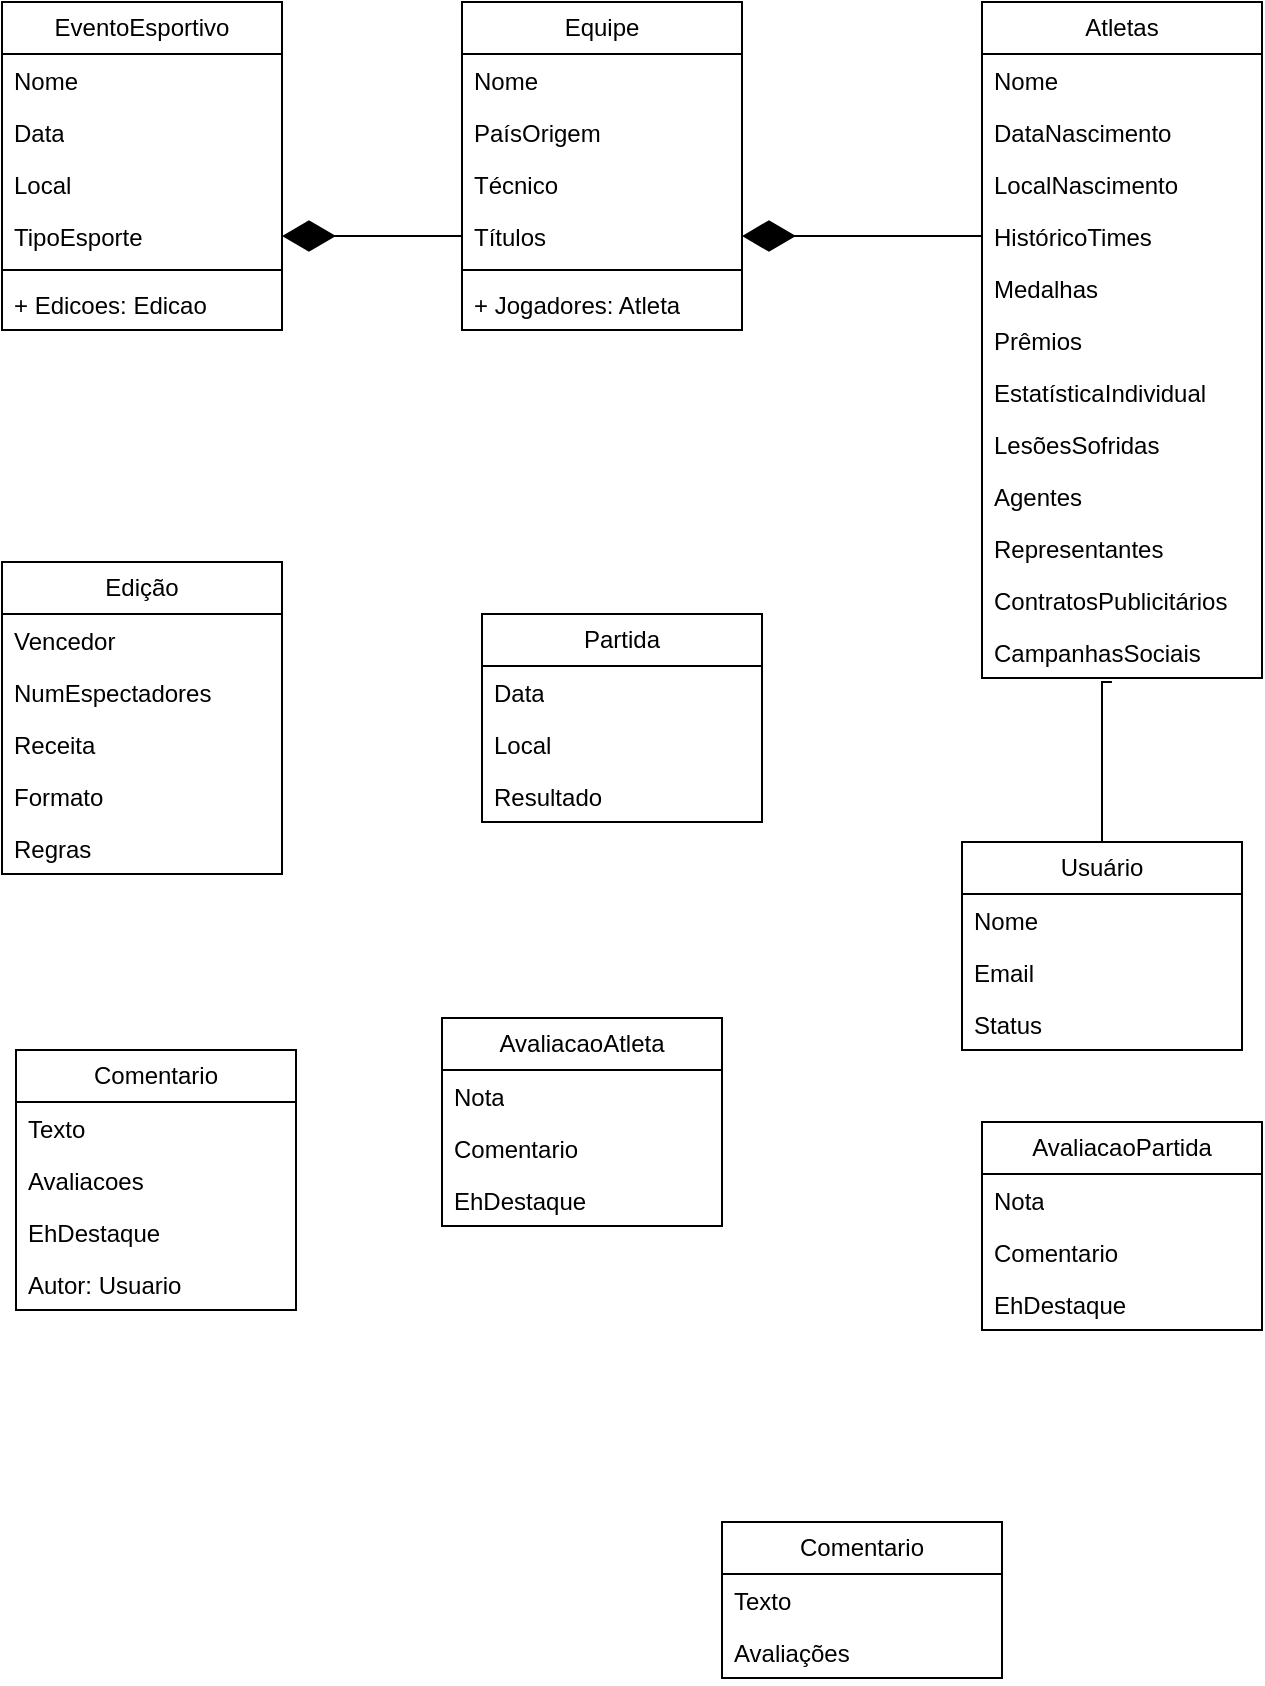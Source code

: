 <mxfile version="26.2.5">
  <diagram name="Página-1" id="J8z2Hz0ix1Q79uqQlnOR">
    <mxGraphModel dx="1293" dy="776" grid="1" gridSize="10" guides="1" tooltips="1" connect="1" arrows="1" fold="1" page="1" pageScale="1" pageWidth="827" pageHeight="1169" math="0" shadow="0">
      <root>
        <mxCell id="0" />
        <mxCell id="1" parent="0" />
        <mxCell id="gSbt8YX9vIqVf56h3UsO-9" value="EventoEsportivo" style="swimlane;fontStyle=0;childLayout=stackLayout;horizontal=1;startSize=26;fillColor=none;horizontalStack=0;resizeParent=1;resizeParentMax=0;resizeLast=0;collapsible=1;marginBottom=0;whiteSpace=wrap;html=1;" vertex="1" parent="1">
          <mxGeometry x="-420" y="200" width="140" height="164" as="geometry" />
        </mxCell>
        <mxCell id="gSbt8YX9vIqVf56h3UsO-10" value="Nome" style="text;strokeColor=none;fillColor=none;align=left;verticalAlign=top;spacingLeft=4;spacingRight=4;overflow=hidden;rotatable=0;points=[[0,0.5],[1,0.5]];portConstraint=eastwest;whiteSpace=wrap;html=1;" vertex="1" parent="gSbt8YX9vIqVf56h3UsO-9">
          <mxGeometry y="26" width="140" height="26" as="geometry" />
        </mxCell>
        <mxCell id="gSbt8YX9vIqVf56h3UsO-11" value="Data" style="text;strokeColor=none;fillColor=none;align=left;verticalAlign=top;spacingLeft=4;spacingRight=4;overflow=hidden;rotatable=0;points=[[0,0.5],[1,0.5]];portConstraint=eastwest;whiteSpace=wrap;html=1;" vertex="1" parent="gSbt8YX9vIqVf56h3UsO-9">
          <mxGeometry y="52" width="140" height="26" as="geometry" />
        </mxCell>
        <mxCell id="gSbt8YX9vIqVf56h3UsO-12" value="Local&lt;div&gt;&lt;br&gt;&lt;/div&gt;" style="text;strokeColor=none;fillColor=none;align=left;verticalAlign=top;spacingLeft=4;spacingRight=4;overflow=hidden;rotatable=0;points=[[0,0.5],[1,0.5]];portConstraint=eastwest;whiteSpace=wrap;html=1;" vertex="1" parent="gSbt8YX9vIqVf56h3UsO-9">
          <mxGeometry y="78" width="140" height="26" as="geometry" />
        </mxCell>
        <mxCell id="gSbt8YX9vIqVf56h3UsO-17" value="TipoEsporte" style="text;strokeColor=none;fillColor=none;align=left;verticalAlign=top;spacingLeft=4;spacingRight=4;overflow=hidden;rotatable=0;points=[[0,0.5],[1,0.5]];portConstraint=eastwest;whiteSpace=wrap;html=1;" vertex="1" parent="gSbt8YX9vIqVf56h3UsO-9">
          <mxGeometry y="104" width="140" height="26" as="geometry" />
        </mxCell>
        <mxCell id="gSbt8YX9vIqVf56h3UsO-70" value="" style="line;strokeWidth=1;fillColor=none;align=left;verticalAlign=middle;spacingTop=-1;spacingLeft=3;spacingRight=3;rotatable=0;labelPosition=right;points=[];portConstraint=eastwest;strokeColor=inherit;" vertex="1" parent="gSbt8YX9vIqVf56h3UsO-9">
          <mxGeometry y="130" width="140" height="8" as="geometry" />
        </mxCell>
        <mxCell id="gSbt8YX9vIqVf56h3UsO-69" value="+ Edicoes: Edicao" style="text;strokeColor=none;fillColor=none;align=left;verticalAlign=top;spacingLeft=4;spacingRight=4;overflow=hidden;rotatable=0;points=[[0,0.5],[1,0.5]];portConstraint=eastwest;whiteSpace=wrap;html=1;" vertex="1" parent="gSbt8YX9vIqVf56h3UsO-9">
          <mxGeometry y="138" width="140" height="26" as="geometry" />
        </mxCell>
        <mxCell id="gSbt8YX9vIqVf56h3UsO-13" value="Edição" style="swimlane;fontStyle=0;childLayout=stackLayout;horizontal=1;startSize=26;fillColor=none;horizontalStack=0;resizeParent=1;resizeParentMax=0;resizeLast=0;collapsible=1;marginBottom=0;whiteSpace=wrap;html=1;" vertex="1" parent="1">
          <mxGeometry x="-420" y="480" width="140" height="156" as="geometry" />
        </mxCell>
        <mxCell id="gSbt8YX9vIqVf56h3UsO-15" value="Vencedor" style="text;strokeColor=none;fillColor=none;align=left;verticalAlign=top;spacingLeft=4;spacingRight=4;overflow=hidden;rotatable=0;points=[[0,0.5],[1,0.5]];portConstraint=eastwest;whiteSpace=wrap;html=1;" vertex="1" parent="gSbt8YX9vIqVf56h3UsO-13">
          <mxGeometry y="26" width="140" height="26" as="geometry" />
        </mxCell>
        <mxCell id="gSbt8YX9vIqVf56h3UsO-16" value="NumEspectadores" style="text;strokeColor=none;fillColor=none;align=left;verticalAlign=top;spacingLeft=4;spacingRight=4;overflow=hidden;rotatable=0;points=[[0,0.5],[1,0.5]];portConstraint=eastwest;whiteSpace=wrap;html=1;" vertex="1" parent="gSbt8YX9vIqVf56h3UsO-13">
          <mxGeometry y="52" width="140" height="26" as="geometry" />
        </mxCell>
        <mxCell id="gSbt8YX9vIqVf56h3UsO-21" value="Receita" style="text;strokeColor=none;fillColor=none;align=left;verticalAlign=top;spacingLeft=4;spacingRight=4;overflow=hidden;rotatable=0;points=[[0,0.5],[1,0.5]];portConstraint=eastwest;whiteSpace=wrap;html=1;" vertex="1" parent="gSbt8YX9vIqVf56h3UsO-13">
          <mxGeometry y="78" width="140" height="26" as="geometry" />
        </mxCell>
        <mxCell id="gSbt8YX9vIqVf56h3UsO-22" value="Formato" style="text;strokeColor=none;fillColor=none;align=left;verticalAlign=top;spacingLeft=4;spacingRight=4;overflow=hidden;rotatable=0;points=[[0,0.5],[1,0.5]];portConstraint=eastwest;whiteSpace=wrap;html=1;" vertex="1" parent="gSbt8YX9vIqVf56h3UsO-13">
          <mxGeometry y="104" width="140" height="26" as="geometry" />
        </mxCell>
        <mxCell id="gSbt8YX9vIqVf56h3UsO-23" value="Regras" style="text;strokeColor=none;fillColor=none;align=left;verticalAlign=top;spacingLeft=4;spacingRight=4;overflow=hidden;rotatable=0;points=[[0,0.5],[1,0.5]];portConstraint=eastwest;whiteSpace=wrap;html=1;" vertex="1" parent="gSbt8YX9vIqVf56h3UsO-13">
          <mxGeometry y="130" width="140" height="26" as="geometry" />
        </mxCell>
        <mxCell id="gSbt8YX9vIqVf56h3UsO-24" value="Equipe" style="swimlane;fontStyle=0;childLayout=stackLayout;horizontal=1;startSize=26;fillColor=none;horizontalStack=0;resizeParent=1;resizeParentMax=0;resizeLast=0;collapsible=1;marginBottom=0;whiteSpace=wrap;html=1;" vertex="1" parent="1">
          <mxGeometry x="-190" y="200" width="140" height="164" as="geometry" />
        </mxCell>
        <mxCell id="gSbt8YX9vIqVf56h3UsO-25" value="Nome" style="text;strokeColor=none;fillColor=none;align=left;verticalAlign=top;spacingLeft=4;spacingRight=4;overflow=hidden;rotatable=0;points=[[0,0.5],[1,0.5]];portConstraint=eastwest;whiteSpace=wrap;html=1;" vertex="1" parent="gSbt8YX9vIqVf56h3UsO-24">
          <mxGeometry y="26" width="140" height="26" as="geometry" />
        </mxCell>
        <mxCell id="gSbt8YX9vIqVf56h3UsO-26" value="PaísOrigem" style="text;strokeColor=none;fillColor=none;align=left;verticalAlign=top;spacingLeft=4;spacingRight=4;overflow=hidden;rotatable=0;points=[[0,0.5],[1,0.5]];portConstraint=eastwest;whiteSpace=wrap;html=1;" vertex="1" parent="gSbt8YX9vIqVf56h3UsO-24">
          <mxGeometry y="52" width="140" height="26" as="geometry" />
        </mxCell>
        <mxCell id="gSbt8YX9vIqVf56h3UsO-27" value="Técnico" style="text;strokeColor=none;fillColor=none;align=left;verticalAlign=top;spacingLeft=4;spacingRight=4;overflow=hidden;rotatable=0;points=[[0,0.5],[1,0.5]];portConstraint=eastwest;whiteSpace=wrap;html=1;" vertex="1" parent="gSbt8YX9vIqVf56h3UsO-24">
          <mxGeometry y="78" width="140" height="26" as="geometry" />
        </mxCell>
        <mxCell id="gSbt8YX9vIqVf56h3UsO-29" value="Títulos" style="text;strokeColor=none;fillColor=none;align=left;verticalAlign=top;spacingLeft=4;spacingRight=4;overflow=hidden;rotatable=0;points=[[0,0.5],[1,0.5]];portConstraint=eastwest;whiteSpace=wrap;html=1;" vertex="1" parent="gSbt8YX9vIqVf56h3UsO-24">
          <mxGeometry y="104" width="140" height="26" as="geometry" />
        </mxCell>
        <mxCell id="gSbt8YX9vIqVf56h3UsO-68" value="" style="line;strokeWidth=1;fillColor=none;align=left;verticalAlign=middle;spacingTop=-1;spacingLeft=3;spacingRight=3;rotatable=0;labelPosition=right;points=[];portConstraint=eastwest;strokeColor=inherit;" vertex="1" parent="gSbt8YX9vIqVf56h3UsO-24">
          <mxGeometry y="130" width="140" height="8" as="geometry" />
        </mxCell>
        <mxCell id="gSbt8YX9vIqVf56h3UsO-28" value="+ Jogadores: Atleta" style="text;strokeColor=none;fillColor=none;align=left;verticalAlign=top;spacingLeft=4;spacingRight=4;overflow=hidden;rotatable=0;points=[[0,0.5],[1,0.5]];portConstraint=eastwest;whiteSpace=wrap;html=1;" vertex="1" parent="gSbt8YX9vIqVf56h3UsO-24">
          <mxGeometry y="138" width="140" height="26" as="geometry" />
        </mxCell>
        <mxCell id="gSbt8YX9vIqVf56h3UsO-31" value="Atletas" style="swimlane;fontStyle=0;childLayout=stackLayout;horizontal=1;startSize=26;fillColor=none;horizontalStack=0;resizeParent=1;resizeParentMax=0;resizeLast=0;collapsible=1;marginBottom=0;whiteSpace=wrap;html=1;" vertex="1" parent="1">
          <mxGeometry x="70" y="200" width="140" height="338" as="geometry" />
        </mxCell>
        <mxCell id="gSbt8YX9vIqVf56h3UsO-32" value="Nome" style="text;strokeColor=none;fillColor=none;align=left;verticalAlign=top;spacingLeft=4;spacingRight=4;overflow=hidden;rotatable=0;points=[[0,0.5],[1,0.5]];portConstraint=eastwest;whiteSpace=wrap;html=1;" vertex="1" parent="gSbt8YX9vIqVf56h3UsO-31">
          <mxGeometry y="26" width="140" height="26" as="geometry" />
        </mxCell>
        <mxCell id="gSbt8YX9vIqVf56h3UsO-33" value="DataNascimento" style="text;strokeColor=none;fillColor=none;align=left;verticalAlign=top;spacingLeft=4;spacingRight=4;overflow=hidden;rotatable=0;points=[[0,0.5],[1,0.5]];portConstraint=eastwest;whiteSpace=wrap;html=1;" vertex="1" parent="gSbt8YX9vIqVf56h3UsO-31">
          <mxGeometry y="52" width="140" height="26" as="geometry" />
        </mxCell>
        <mxCell id="gSbt8YX9vIqVf56h3UsO-34" value="LocalNascimento" style="text;strokeColor=none;fillColor=none;align=left;verticalAlign=top;spacingLeft=4;spacingRight=4;overflow=hidden;rotatable=0;points=[[0,0.5],[1,0.5]];portConstraint=eastwest;whiteSpace=wrap;html=1;" vertex="1" parent="gSbt8YX9vIqVf56h3UsO-31">
          <mxGeometry y="78" width="140" height="26" as="geometry" />
        </mxCell>
        <mxCell id="gSbt8YX9vIqVf56h3UsO-35" value="HistóricoTimes" style="text;strokeColor=none;fillColor=none;align=left;verticalAlign=top;spacingLeft=4;spacingRight=4;overflow=hidden;rotatable=0;points=[[0,0.5],[1,0.5]];portConstraint=eastwest;whiteSpace=wrap;html=1;" vertex="1" parent="gSbt8YX9vIqVf56h3UsO-31">
          <mxGeometry y="104" width="140" height="26" as="geometry" />
        </mxCell>
        <mxCell id="gSbt8YX9vIqVf56h3UsO-36" value="Medalhas" style="text;strokeColor=none;fillColor=none;align=left;verticalAlign=top;spacingLeft=4;spacingRight=4;overflow=hidden;rotatable=0;points=[[0,0.5],[1,0.5]];portConstraint=eastwest;whiteSpace=wrap;html=1;" vertex="1" parent="gSbt8YX9vIqVf56h3UsO-31">
          <mxGeometry y="130" width="140" height="26" as="geometry" />
        </mxCell>
        <mxCell id="gSbt8YX9vIqVf56h3UsO-37" value="Prêmios" style="text;strokeColor=none;fillColor=none;align=left;verticalAlign=top;spacingLeft=4;spacingRight=4;overflow=hidden;rotatable=0;points=[[0,0.5],[1,0.5]];portConstraint=eastwest;whiteSpace=wrap;html=1;" vertex="1" parent="gSbt8YX9vIqVf56h3UsO-31">
          <mxGeometry y="156" width="140" height="26" as="geometry" />
        </mxCell>
        <mxCell id="gSbt8YX9vIqVf56h3UsO-38" value="EstatísticaIndividual" style="text;strokeColor=none;fillColor=none;align=left;verticalAlign=top;spacingLeft=4;spacingRight=4;overflow=hidden;rotatable=0;points=[[0,0.5],[1,0.5]];portConstraint=eastwest;whiteSpace=wrap;html=1;" vertex="1" parent="gSbt8YX9vIqVf56h3UsO-31">
          <mxGeometry y="182" width="140" height="26" as="geometry" />
        </mxCell>
        <mxCell id="gSbt8YX9vIqVf56h3UsO-39" value="LesõesSofridas" style="text;strokeColor=none;fillColor=none;align=left;verticalAlign=top;spacingLeft=4;spacingRight=4;overflow=hidden;rotatable=0;points=[[0,0.5],[1,0.5]];portConstraint=eastwest;whiteSpace=wrap;html=1;" vertex="1" parent="gSbt8YX9vIqVf56h3UsO-31">
          <mxGeometry y="208" width="140" height="26" as="geometry" />
        </mxCell>
        <mxCell id="gSbt8YX9vIqVf56h3UsO-40" value="Agentes" style="text;strokeColor=none;fillColor=none;align=left;verticalAlign=top;spacingLeft=4;spacingRight=4;overflow=hidden;rotatable=0;points=[[0,0.5],[1,0.5]];portConstraint=eastwest;whiteSpace=wrap;html=1;" vertex="1" parent="gSbt8YX9vIqVf56h3UsO-31">
          <mxGeometry y="234" width="140" height="26" as="geometry" />
        </mxCell>
        <mxCell id="gSbt8YX9vIqVf56h3UsO-41" value="Representantes" style="text;strokeColor=none;fillColor=none;align=left;verticalAlign=top;spacingLeft=4;spacingRight=4;overflow=hidden;rotatable=0;points=[[0,0.5],[1,0.5]];portConstraint=eastwest;whiteSpace=wrap;html=1;" vertex="1" parent="gSbt8YX9vIqVf56h3UsO-31">
          <mxGeometry y="260" width="140" height="26" as="geometry" />
        </mxCell>
        <mxCell id="gSbt8YX9vIqVf56h3UsO-42" value="ContratosPublicitários" style="text;strokeColor=none;fillColor=none;align=left;verticalAlign=top;spacingLeft=4;spacingRight=4;overflow=hidden;rotatable=0;points=[[0,0.5],[1,0.5]];portConstraint=eastwest;whiteSpace=wrap;html=1;" vertex="1" parent="gSbt8YX9vIqVf56h3UsO-31">
          <mxGeometry y="286" width="140" height="26" as="geometry" />
        </mxCell>
        <mxCell id="gSbt8YX9vIqVf56h3UsO-43" value="CampanhasSociais" style="text;strokeColor=none;fillColor=none;align=left;verticalAlign=top;spacingLeft=4;spacingRight=4;overflow=hidden;rotatable=0;points=[[0,0.5],[1,0.5]];portConstraint=eastwest;whiteSpace=wrap;html=1;" vertex="1" parent="gSbt8YX9vIqVf56h3UsO-31">
          <mxGeometry y="312" width="140" height="26" as="geometry" />
        </mxCell>
        <mxCell id="gSbt8YX9vIqVf56h3UsO-44" value="Partida" style="swimlane;fontStyle=0;childLayout=stackLayout;horizontal=1;startSize=26;fillColor=none;horizontalStack=0;resizeParent=1;resizeParentMax=0;resizeLast=0;collapsible=1;marginBottom=0;whiteSpace=wrap;html=1;" vertex="1" parent="1">
          <mxGeometry x="-180" y="506" width="140" height="104" as="geometry" />
        </mxCell>
        <mxCell id="gSbt8YX9vIqVf56h3UsO-45" value="Data" style="text;strokeColor=none;fillColor=none;align=left;verticalAlign=top;spacingLeft=4;spacingRight=4;overflow=hidden;rotatable=0;points=[[0,0.5],[1,0.5]];portConstraint=eastwest;whiteSpace=wrap;html=1;" vertex="1" parent="gSbt8YX9vIqVf56h3UsO-44">
          <mxGeometry y="26" width="140" height="26" as="geometry" />
        </mxCell>
        <mxCell id="gSbt8YX9vIqVf56h3UsO-46" value="Local" style="text;strokeColor=none;fillColor=none;align=left;verticalAlign=top;spacingLeft=4;spacingRight=4;overflow=hidden;rotatable=0;points=[[0,0.5],[1,0.5]];portConstraint=eastwest;whiteSpace=wrap;html=1;" vertex="1" parent="gSbt8YX9vIqVf56h3UsO-44">
          <mxGeometry y="52" width="140" height="26" as="geometry" />
        </mxCell>
        <mxCell id="gSbt8YX9vIqVf56h3UsO-47" value="Resultado" style="text;strokeColor=none;fillColor=none;align=left;verticalAlign=top;spacingLeft=4;spacingRight=4;overflow=hidden;rotatable=0;points=[[0,0.5],[1,0.5]];portConstraint=eastwest;whiteSpace=wrap;html=1;" vertex="1" parent="gSbt8YX9vIqVf56h3UsO-44">
          <mxGeometry y="78" width="140" height="26" as="geometry" />
        </mxCell>
        <mxCell id="gSbt8YX9vIqVf56h3UsO-48" value="Comentario" style="swimlane;fontStyle=0;childLayout=stackLayout;horizontal=1;startSize=26;fillColor=none;horizontalStack=0;resizeParent=1;resizeParentMax=0;resizeLast=0;collapsible=1;marginBottom=0;whiteSpace=wrap;html=1;" vertex="1" parent="1">
          <mxGeometry x="-413" y="724" width="140" height="130" as="geometry" />
        </mxCell>
        <mxCell id="gSbt8YX9vIqVf56h3UsO-49" value="Texto" style="text;strokeColor=none;fillColor=none;align=left;verticalAlign=top;spacingLeft=4;spacingRight=4;overflow=hidden;rotatable=0;points=[[0,0.5],[1,0.5]];portConstraint=eastwest;whiteSpace=wrap;html=1;" vertex="1" parent="gSbt8YX9vIqVf56h3UsO-48">
          <mxGeometry y="26" width="140" height="26" as="geometry" />
        </mxCell>
        <mxCell id="gSbt8YX9vIqVf56h3UsO-50" value="Avaliacoes" style="text;strokeColor=none;fillColor=none;align=left;verticalAlign=top;spacingLeft=4;spacingRight=4;overflow=hidden;rotatable=0;points=[[0,0.5],[1,0.5]];portConstraint=eastwest;whiteSpace=wrap;html=1;" vertex="1" parent="gSbt8YX9vIqVf56h3UsO-48">
          <mxGeometry y="52" width="140" height="26" as="geometry" />
        </mxCell>
        <mxCell id="gSbt8YX9vIqVf56h3UsO-51" value="EhDestaque" style="text;strokeColor=none;fillColor=none;align=left;verticalAlign=top;spacingLeft=4;spacingRight=4;overflow=hidden;rotatable=0;points=[[0,0.5],[1,0.5]];portConstraint=eastwest;whiteSpace=wrap;html=1;" vertex="1" parent="gSbt8YX9vIqVf56h3UsO-48">
          <mxGeometry y="78" width="140" height="26" as="geometry" />
        </mxCell>
        <mxCell id="gSbt8YX9vIqVf56h3UsO-79" value="Autor: Usuario" style="text;strokeColor=none;fillColor=none;align=left;verticalAlign=top;spacingLeft=4;spacingRight=4;overflow=hidden;rotatable=0;points=[[0,0.5],[1,0.5]];portConstraint=eastwest;whiteSpace=wrap;html=1;" vertex="1" parent="gSbt8YX9vIqVf56h3UsO-48">
          <mxGeometry y="104" width="140" height="26" as="geometry" />
        </mxCell>
        <mxCell id="gSbt8YX9vIqVf56h3UsO-52" value="" style="endArrow=diamondThin;endFill=1;endSize=24;html=1;rounded=0;entryX=1;entryY=0.5;entryDx=0;entryDy=0;exitX=0;exitY=0.5;exitDx=0;exitDy=0;" edge="1" parent="1" source="gSbt8YX9vIqVf56h3UsO-29" target="gSbt8YX9vIqVf56h3UsO-17">
          <mxGeometry width="160" relative="1" as="geometry">
            <mxPoint x="-220" y="410" as="sourcePoint" />
            <mxPoint x="-113" y="420" as="targetPoint" />
          </mxGeometry>
        </mxCell>
        <mxCell id="gSbt8YX9vIqVf56h3UsO-54" value="" style="endArrow=diamondThin;endFill=1;endSize=24;html=1;rounded=0;entryX=1;entryY=0.5;entryDx=0;entryDy=0;exitX=0;exitY=0.5;exitDx=0;exitDy=0;" edge="1" parent="1" source="gSbt8YX9vIqVf56h3UsO-35" target="gSbt8YX9vIqVf56h3UsO-29">
          <mxGeometry width="160" relative="1" as="geometry">
            <mxPoint x="40" y="420" as="sourcePoint" />
            <mxPoint x="200" y="420" as="targetPoint" />
          </mxGeometry>
        </mxCell>
        <mxCell id="gSbt8YX9vIqVf56h3UsO-55" value="Comentario" style="swimlane;fontStyle=0;childLayout=stackLayout;horizontal=1;startSize=26;fillColor=none;horizontalStack=0;resizeParent=1;resizeParentMax=0;resizeLast=0;collapsible=1;marginBottom=0;whiteSpace=wrap;html=1;" vertex="1" parent="1">
          <mxGeometry x="-60" y="960" width="140" height="78" as="geometry" />
        </mxCell>
        <mxCell id="gSbt8YX9vIqVf56h3UsO-56" value="Texto" style="text;strokeColor=none;fillColor=none;align=left;verticalAlign=top;spacingLeft=4;spacingRight=4;overflow=hidden;rotatable=0;points=[[0,0.5],[1,0.5]];portConstraint=eastwest;whiteSpace=wrap;html=1;" vertex="1" parent="gSbt8YX9vIqVf56h3UsO-55">
          <mxGeometry y="26" width="140" height="26" as="geometry" />
        </mxCell>
        <mxCell id="gSbt8YX9vIqVf56h3UsO-57" value="Avaliações" style="text;strokeColor=none;fillColor=none;align=left;verticalAlign=top;spacingLeft=4;spacingRight=4;overflow=hidden;rotatable=0;points=[[0,0.5],[1,0.5]];portConstraint=eastwest;whiteSpace=wrap;html=1;" vertex="1" parent="gSbt8YX9vIqVf56h3UsO-55">
          <mxGeometry y="52" width="140" height="26" as="geometry" />
        </mxCell>
        <mxCell id="gSbt8YX9vIqVf56h3UsO-59" value="Usuário" style="swimlane;fontStyle=0;childLayout=stackLayout;horizontal=1;startSize=26;fillColor=none;horizontalStack=0;resizeParent=1;resizeParentMax=0;resizeLast=0;collapsible=1;marginBottom=0;whiteSpace=wrap;html=1;" vertex="1" parent="1">
          <mxGeometry x="60" y="620" width="140" height="104" as="geometry" />
        </mxCell>
        <mxCell id="gSbt8YX9vIqVf56h3UsO-60" value="Nome" style="text;strokeColor=none;fillColor=none;align=left;verticalAlign=top;spacingLeft=4;spacingRight=4;overflow=hidden;rotatable=0;points=[[0,0.5],[1,0.5]];portConstraint=eastwest;whiteSpace=wrap;html=1;" vertex="1" parent="gSbt8YX9vIqVf56h3UsO-59">
          <mxGeometry y="26" width="140" height="26" as="geometry" />
        </mxCell>
        <mxCell id="gSbt8YX9vIqVf56h3UsO-61" value="Email" style="text;strokeColor=none;fillColor=none;align=left;verticalAlign=top;spacingLeft=4;spacingRight=4;overflow=hidden;rotatable=0;points=[[0,0.5],[1,0.5]];portConstraint=eastwest;whiteSpace=wrap;html=1;" vertex="1" parent="gSbt8YX9vIqVf56h3UsO-59">
          <mxGeometry y="52" width="140" height="26" as="geometry" />
        </mxCell>
        <mxCell id="gSbt8YX9vIqVf56h3UsO-62" value="Status" style="text;strokeColor=none;fillColor=none;align=left;verticalAlign=top;spacingLeft=4;spacingRight=4;overflow=hidden;rotatable=0;points=[[0,0.5],[1,0.5]];portConstraint=eastwest;whiteSpace=wrap;html=1;" vertex="1" parent="gSbt8YX9vIqVf56h3UsO-59">
          <mxGeometry y="78" width="140" height="26" as="geometry" />
        </mxCell>
        <mxCell id="gSbt8YX9vIqVf56h3UsO-65" value="" style="endArrow=none;html=1;edgeStyle=orthogonalEdgeStyle;rounded=0;exitX=0.5;exitY=0;exitDx=0;exitDy=0;entryX=0.464;entryY=1.077;entryDx=0;entryDy=0;entryPerimeter=0;" edge="1" parent="1" source="gSbt8YX9vIqVf56h3UsO-59" target="gSbt8YX9vIqVf56h3UsO-43">
          <mxGeometry relative="1" as="geometry">
            <mxPoint x="-30" y="540" as="sourcePoint" />
            <mxPoint x="160" y="560" as="targetPoint" />
            <Array as="points">
              <mxPoint x="130" y="540" />
            </Array>
          </mxGeometry>
        </mxCell>
        <mxCell id="gSbt8YX9vIqVf56h3UsO-75" value="AvaliacaoPartida" style="swimlane;fontStyle=0;childLayout=stackLayout;horizontal=1;startSize=26;fillColor=none;horizontalStack=0;resizeParent=1;resizeParentMax=0;resizeLast=0;collapsible=1;marginBottom=0;whiteSpace=wrap;html=1;" vertex="1" parent="1">
          <mxGeometry x="70" y="760" width="140" height="104" as="geometry" />
        </mxCell>
        <mxCell id="gSbt8YX9vIqVf56h3UsO-76" value="Nota" style="text;strokeColor=none;fillColor=none;align=left;verticalAlign=top;spacingLeft=4;spacingRight=4;overflow=hidden;rotatable=0;points=[[0,0.5],[1,0.5]];portConstraint=eastwest;whiteSpace=wrap;html=1;" vertex="1" parent="gSbt8YX9vIqVf56h3UsO-75">
          <mxGeometry y="26" width="140" height="26" as="geometry" />
        </mxCell>
        <mxCell id="gSbt8YX9vIqVf56h3UsO-77" value="Comentario" style="text;strokeColor=none;fillColor=none;align=left;verticalAlign=top;spacingLeft=4;spacingRight=4;overflow=hidden;rotatable=0;points=[[0,0.5],[1,0.5]];portConstraint=eastwest;whiteSpace=wrap;html=1;" vertex="1" parent="gSbt8YX9vIqVf56h3UsO-75">
          <mxGeometry y="52" width="140" height="26" as="geometry" />
        </mxCell>
        <mxCell id="gSbt8YX9vIqVf56h3UsO-78" value="EhDestaque" style="text;strokeColor=none;fillColor=none;align=left;verticalAlign=top;spacingLeft=4;spacingRight=4;overflow=hidden;rotatable=0;points=[[0,0.5],[1,0.5]];portConstraint=eastwest;whiteSpace=wrap;html=1;" vertex="1" parent="gSbt8YX9vIqVf56h3UsO-75">
          <mxGeometry y="78" width="140" height="26" as="geometry" />
        </mxCell>
        <mxCell id="gSbt8YX9vIqVf56h3UsO-80" value="AvaliacaoAtleta" style="swimlane;fontStyle=0;childLayout=stackLayout;horizontal=1;startSize=26;fillColor=none;horizontalStack=0;resizeParent=1;resizeParentMax=0;resizeLast=0;collapsible=1;marginBottom=0;whiteSpace=wrap;html=1;" vertex="1" parent="1">
          <mxGeometry x="-200" y="708" width="140" height="104" as="geometry" />
        </mxCell>
        <mxCell id="gSbt8YX9vIqVf56h3UsO-81" value="Nota" style="text;strokeColor=none;fillColor=none;align=left;verticalAlign=top;spacingLeft=4;spacingRight=4;overflow=hidden;rotatable=0;points=[[0,0.5],[1,0.5]];portConstraint=eastwest;whiteSpace=wrap;html=1;" vertex="1" parent="gSbt8YX9vIqVf56h3UsO-80">
          <mxGeometry y="26" width="140" height="26" as="geometry" />
        </mxCell>
        <mxCell id="gSbt8YX9vIqVf56h3UsO-82" value="Comentario" style="text;strokeColor=none;fillColor=none;align=left;verticalAlign=top;spacingLeft=4;spacingRight=4;overflow=hidden;rotatable=0;points=[[0,0.5],[1,0.5]];portConstraint=eastwest;whiteSpace=wrap;html=1;" vertex="1" parent="gSbt8YX9vIqVf56h3UsO-80">
          <mxGeometry y="52" width="140" height="26" as="geometry" />
        </mxCell>
        <mxCell id="gSbt8YX9vIqVf56h3UsO-83" value="EhDestaque" style="text;strokeColor=none;fillColor=none;align=left;verticalAlign=top;spacingLeft=4;spacingRight=4;overflow=hidden;rotatable=0;points=[[0,0.5],[1,0.5]];portConstraint=eastwest;whiteSpace=wrap;html=1;" vertex="1" parent="gSbt8YX9vIqVf56h3UsO-80">
          <mxGeometry y="78" width="140" height="26" as="geometry" />
        </mxCell>
      </root>
    </mxGraphModel>
  </diagram>
</mxfile>
